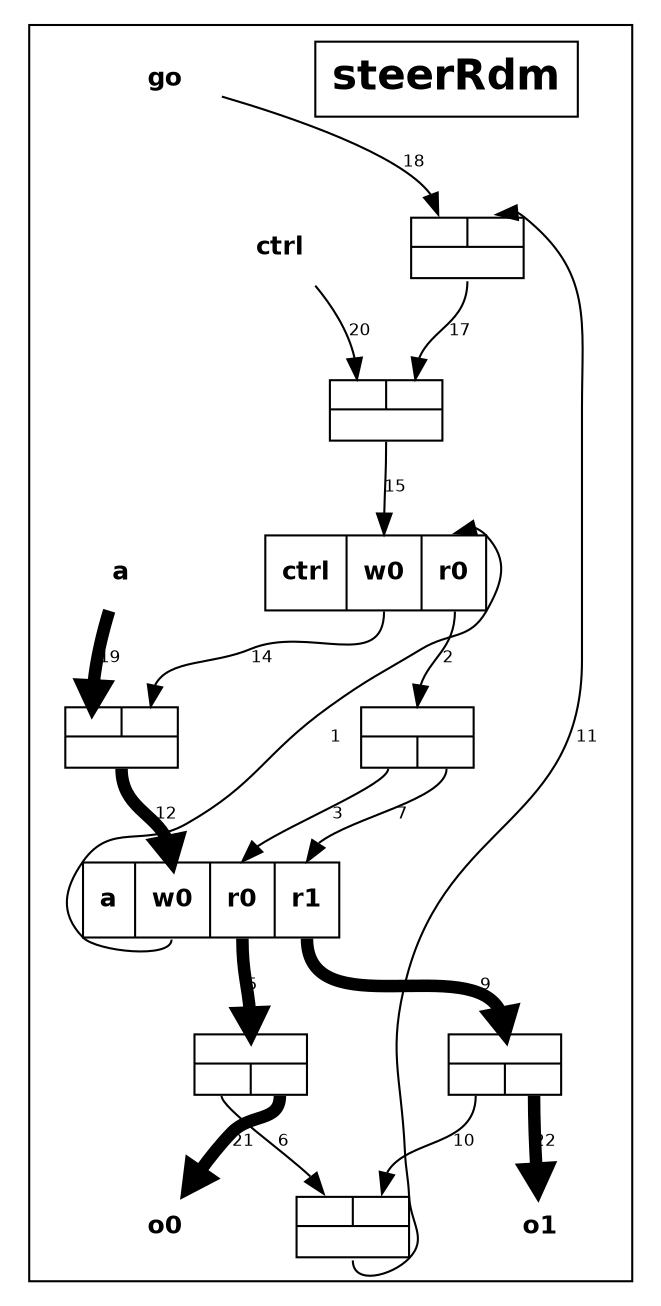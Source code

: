 digraph steerRdm {
  outputorder="edgesfirst";
  size="7.086614173228347,10.236220472440946";
  ratio="2.0"
  subgraph cluster_steerRdm {
    edge [fontsize="8", fontname="Helvetica", labelfontname="Helvetica", labelfontsize="8", arrowhead="normal"];
    node [fontsize="12", fontname="Helvetica-Bold", shape="box"];
    title [label="steerRdm", fontsize="20"];
    port0 [portref="0", label="go", style="bold", shape="none"];
    port1 [portref="1", label="a", style="bold", shape="none"];
    port2 [portref="2", label="ctrl", style="bold", shape="none"];
    port3 [portref="3", label="o0", style="bold", shape="none"];
    port4 [portref="4", label="o1", style="bold", shape="none"];
    comp3 [compref="3", label="{{<i>}|{<o0>|<o1>}}", height="0.4", fontsize="2", nojustify="true", shape="record"];
    comp4 [compref="4", label="{{<i0>|<i1>}|{<o>}}", height="0.4", fontsize="2", nojustify="true", shape="record"];
    comp5 [compref="5", label="a|<w0>w0|<r0>r0|<r1>r1", shape="record"];
    comp7 [compref="7", label="ctrl|<w0>w0|<r0>r0", shape="record"];
    comp9 [compref="9", label="{{<i0>|<i1>}|{<o>}}", height="0.4", fontsize="2", nojustify="true", shape="record"];
    comp10 [compref="10", label="{{<i0>|<i1>}|{<o>}}", height="0.4", fontsize="2", nojustify="true", shape="record"];
    comp11 [compref="11", label="{{<i0>|<i1>}|{<o>}}", height="0.4", fontsize="2", nojustify="true", shape="record"];
    comp12 [compref="12", label="{{<i>}|{<o0>|<o1>}}", height="0.4", fontsize="2", nojustify="true", shape="record"];
    comp13 [compref="13", label="{{<i>}|{<o0>|<o1>}}", height="0.4", fontsize="2", nojustify="true", shape="record"]
    comp5:w0:s -> comp7:r0:n [linkref="1", label="1", penwidth="1", weight="1"];
    comp7:r0:s -> comp3:i:n [linkref="2", label="2", penwidth="1", weight="1"];
    comp3:o0:s -> comp5:r0:n [linkref="3", label="3", penwidth="1", weight="1"];
    comp5:r0:s -> comp12:i:n [linkref="5", label="5", penwidth="6", weight="6"];
    comp12:o0:s -> comp4:i0:n [linkref="6", label="6", penwidth="1", weight="1"];
    comp3:o1:s -> comp5:r1:n [linkref="7", label="7", penwidth="1", weight="1"];
    comp5:r1:s -> comp13:i:n [linkref="9", label="9", penwidth="6", weight="6"];
    comp13:o0:s -> comp4:i1:n [linkref="10", label="10", penwidth="1", weight="1"];
    comp4:o:s -> comp9:i1:n [linkref="11", label="11", penwidth="1", weight="1"];
    comp10:o:s -> comp5:w0:n [linkref="12", label="12", penwidth="6", weight="6"];
    comp7:w0:s -> comp10:i1:n [linkref="14", label="14", penwidth="1", weight="1"];
    comp11:o:s -> comp7:w0:n [linkref="15", label="15", penwidth="1", weight="1"];
    comp9:o:s -> comp11:i1:n [linkref="17", label="17", penwidth="1", weight="1"];
    port0 -> comp9:i0:n [linkref="18", label="18", penwidth="1", weight="1"];
    port1 -> comp10:i0:n [linkref="19", label="19", penwidth="6", weight="6"];
    port2 -> comp11:i0:n [linkref="20", label="20", penwidth="1", weight="1"];
    comp12:o1:s -> port3 [linkref="21", label="21", penwidth="6", weight="6"];
    comp13:o1:s -> port4 [linkref="22", label="22", penwidth="6", weight="6"]
  }
}
